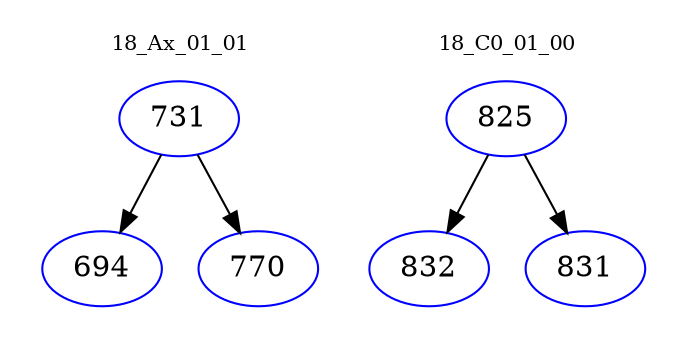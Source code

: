 digraph{
subgraph cluster_0 {
color = white
label = "18_Ax_01_01";
fontsize=10;
T0_731 [label="731", color="blue"]
T0_731 -> T0_694 [color="black"]
T0_694 [label="694", color="blue"]
T0_731 -> T0_770 [color="black"]
T0_770 [label="770", color="blue"]
}
subgraph cluster_1 {
color = white
label = "18_C0_01_00";
fontsize=10;
T1_825 [label="825", color="blue"]
T1_825 -> T1_832 [color="black"]
T1_832 [label="832", color="blue"]
T1_825 -> T1_831 [color="black"]
T1_831 [label="831", color="blue"]
}
}
